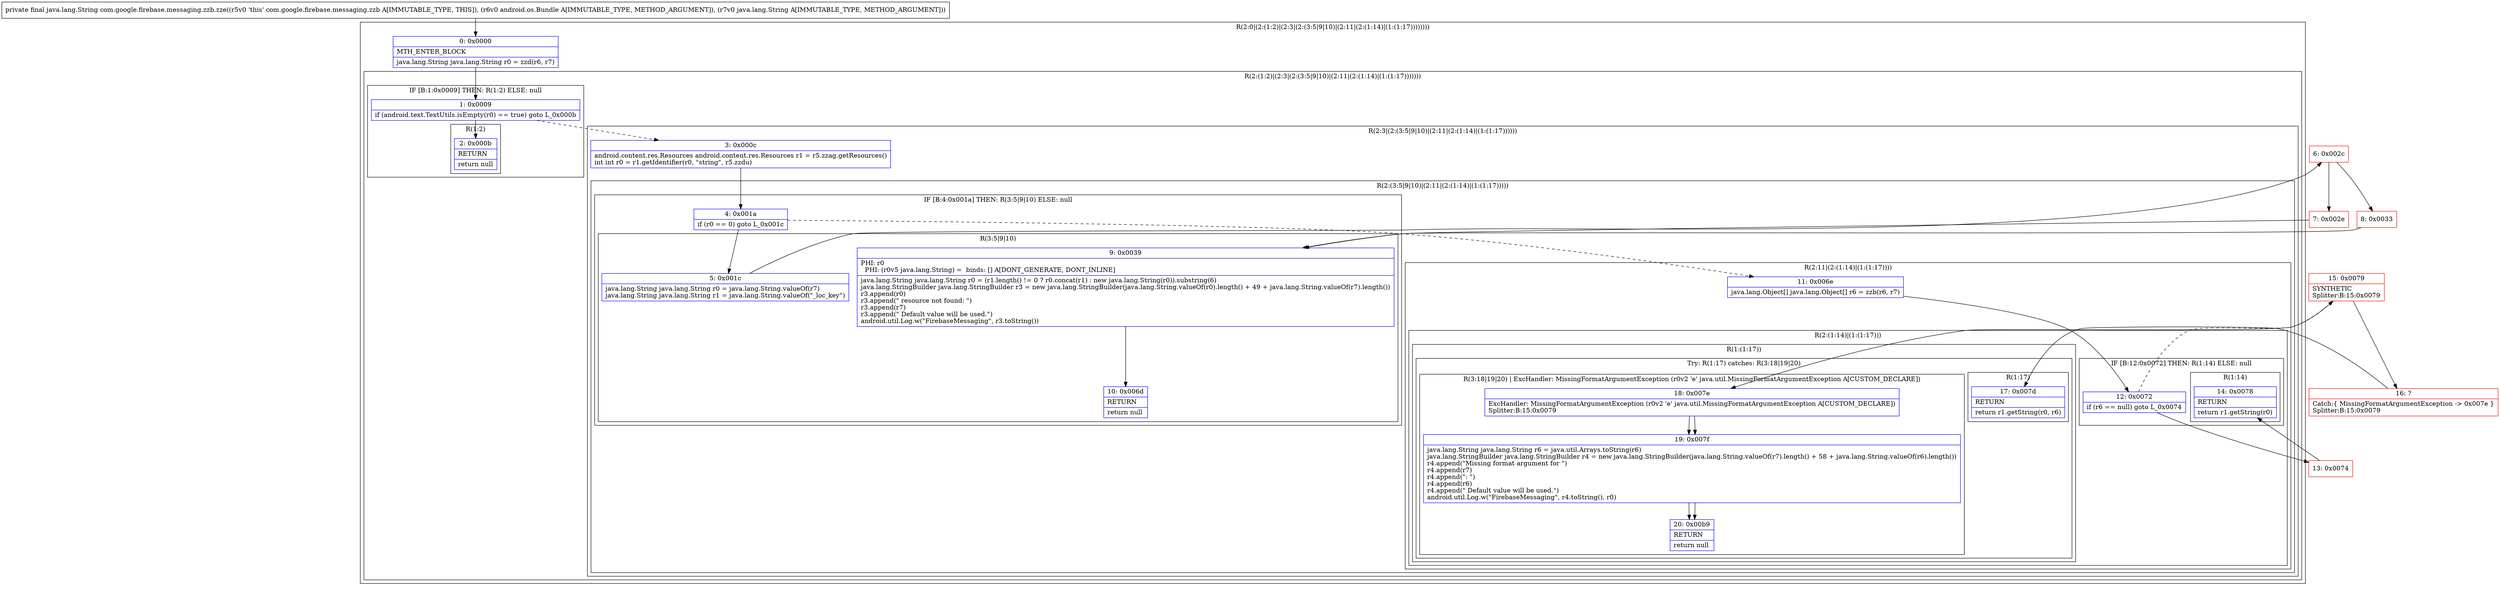 digraph "CFG forcom.google.firebase.messaging.zzb.zze(Landroid\/os\/Bundle;Ljava\/lang\/String;)Ljava\/lang\/String;" {
subgraph cluster_Region_1318092939 {
label = "R(2:0|(2:(1:2)|(2:3|(2:(3:5|9|10)|(2:11|(2:(1:14)|(1:(1:17))))))))";
node [shape=record,color=blue];
Node_0 [shape=record,label="{0\:\ 0x0000|MTH_ENTER_BLOCK\l|java.lang.String java.lang.String r0 = zzd(r6, r7)\l}"];
subgraph cluster_Region_429476147 {
label = "R(2:(1:2)|(2:3|(2:(3:5|9|10)|(2:11|(2:(1:14)|(1:(1:17)))))))";
node [shape=record,color=blue];
subgraph cluster_IfRegion_1801117299 {
label = "IF [B:1:0x0009] THEN: R(1:2) ELSE: null";
node [shape=record,color=blue];
Node_1 [shape=record,label="{1\:\ 0x0009|if (android.text.TextUtils.isEmpty(r0) == true) goto L_0x000b\l}"];
subgraph cluster_Region_1264948216 {
label = "R(1:2)";
node [shape=record,color=blue];
Node_2 [shape=record,label="{2\:\ 0x000b|RETURN\l|return null\l}"];
}
}
subgraph cluster_Region_450277414 {
label = "R(2:3|(2:(3:5|9|10)|(2:11|(2:(1:14)|(1:(1:17))))))";
node [shape=record,color=blue];
Node_3 [shape=record,label="{3\:\ 0x000c|android.content.res.Resources android.content.res.Resources r1 = r5.zzag.getResources()\lint int r0 = r1.getIdentifier(r0, \"string\", r5.zzdu)\l}"];
subgraph cluster_Region_482509309 {
label = "R(2:(3:5|9|10)|(2:11|(2:(1:14)|(1:(1:17)))))";
node [shape=record,color=blue];
subgraph cluster_IfRegion_737830950 {
label = "IF [B:4:0x001a] THEN: R(3:5|9|10) ELSE: null";
node [shape=record,color=blue];
Node_4 [shape=record,label="{4\:\ 0x001a|if (r0 == 0) goto L_0x001c\l}"];
subgraph cluster_Region_1150900975 {
label = "R(3:5|9|10)";
node [shape=record,color=blue];
Node_5 [shape=record,label="{5\:\ 0x001c|java.lang.String java.lang.String r0 = java.lang.String.valueOf(r7)\ljava.lang.String java.lang.String r1 = java.lang.String.valueOf(\"_loc_key\")\l}"];
Node_9 [shape=record,label="{9\:\ 0x0039|PHI: r0 \l  PHI: (r0v5 java.lang.String) =  binds: [] A[DONT_GENERATE, DONT_INLINE]\l|java.lang.String java.lang.String r0 = (r1.length() != 0 ? r0.concat(r1) : new java.lang.String(r0)).substring(6)\ljava.lang.StringBuilder java.lang.StringBuilder r3 = new java.lang.StringBuilder(java.lang.String.valueOf(r0).length() + 49 + java.lang.String.valueOf(r7).length())\lr3.append(r0)\lr3.append(\" resource not found: \")\lr3.append(r7)\lr3.append(\" Default value will be used.\")\landroid.util.Log.w(\"FirebaseMessaging\", r3.toString())\l}"];
Node_10 [shape=record,label="{10\:\ 0x006d|RETURN\l|return null\l}"];
}
}
subgraph cluster_Region_75672319 {
label = "R(2:11|(2:(1:14)|(1:(1:17))))";
node [shape=record,color=blue];
Node_11 [shape=record,label="{11\:\ 0x006e|java.lang.Object[] java.lang.Object[] r6 = zzb(r6, r7)\l}"];
subgraph cluster_Region_1872868183 {
label = "R(2:(1:14)|(1:(1:17)))";
node [shape=record,color=blue];
subgraph cluster_IfRegion_1584922734 {
label = "IF [B:12:0x0072] THEN: R(1:14) ELSE: null";
node [shape=record,color=blue];
Node_12 [shape=record,label="{12\:\ 0x0072|if (r6 == null) goto L_0x0074\l}"];
subgraph cluster_Region_1555087899 {
label = "R(1:14)";
node [shape=record,color=blue];
Node_14 [shape=record,label="{14\:\ 0x0078|RETURN\l|return r1.getString(r0)\l}"];
}
}
subgraph cluster_Region_1017294657 {
label = "R(1:(1:17))";
node [shape=record,color=blue];
subgraph cluster_TryCatchRegion_1539244414 {
label = "Try: R(1:17) catches: R(3:18|19|20)";
node [shape=record,color=blue];
subgraph cluster_Region_376346078 {
label = "R(1:17)";
node [shape=record,color=blue];
Node_17 [shape=record,label="{17\:\ 0x007d|RETURN\l|return r1.getString(r0, r6)\l}"];
}
subgraph cluster_Region_1012579866 {
label = "R(3:18|19|20) | ExcHandler: MissingFormatArgumentException (r0v2 'e' java.util.MissingFormatArgumentException A[CUSTOM_DECLARE])\l";
node [shape=record,color=blue];
Node_18 [shape=record,label="{18\:\ 0x007e|ExcHandler: MissingFormatArgumentException (r0v2 'e' java.util.MissingFormatArgumentException A[CUSTOM_DECLARE])\lSplitter:B:15:0x0079\l}"];
Node_19 [shape=record,label="{19\:\ 0x007f|java.lang.String java.lang.String r6 = java.util.Arrays.toString(r6)\ljava.lang.StringBuilder java.lang.StringBuilder r4 = new java.lang.StringBuilder(java.lang.String.valueOf(r7).length() + 58 + java.lang.String.valueOf(r6).length())\lr4.append(\"Missing format argument for \")\lr4.append(r7)\lr4.append(\": \")\lr4.append(r6)\lr4.append(\" Default value will be used.\")\landroid.util.Log.w(\"FirebaseMessaging\", r4.toString(), r0)\l}"];
Node_20 [shape=record,label="{20\:\ 0x00b9|RETURN\l|return null\l}"];
}
}
}
}
}
}
}
}
}
subgraph cluster_Region_1012579866 {
label = "R(3:18|19|20) | ExcHandler: MissingFormatArgumentException (r0v2 'e' java.util.MissingFormatArgumentException A[CUSTOM_DECLARE])\l";
node [shape=record,color=blue];
Node_18 [shape=record,label="{18\:\ 0x007e|ExcHandler: MissingFormatArgumentException (r0v2 'e' java.util.MissingFormatArgumentException A[CUSTOM_DECLARE])\lSplitter:B:15:0x0079\l}"];
Node_19 [shape=record,label="{19\:\ 0x007f|java.lang.String java.lang.String r6 = java.util.Arrays.toString(r6)\ljava.lang.StringBuilder java.lang.StringBuilder r4 = new java.lang.StringBuilder(java.lang.String.valueOf(r7).length() + 58 + java.lang.String.valueOf(r6).length())\lr4.append(\"Missing format argument for \")\lr4.append(r7)\lr4.append(\": \")\lr4.append(r6)\lr4.append(\" Default value will be used.\")\landroid.util.Log.w(\"FirebaseMessaging\", r4.toString(), r0)\l}"];
Node_20 [shape=record,label="{20\:\ 0x00b9|RETURN\l|return null\l}"];
}
Node_6 [shape=record,color=red,label="{6\:\ 0x002c}"];
Node_7 [shape=record,color=red,label="{7\:\ 0x002e}"];
Node_8 [shape=record,color=red,label="{8\:\ 0x0033}"];
Node_13 [shape=record,color=red,label="{13\:\ 0x0074}"];
Node_15 [shape=record,color=red,label="{15\:\ 0x0079|SYNTHETIC\lSplitter:B:15:0x0079\l}"];
Node_16 [shape=record,color=red,label="{16\:\ ?|Catch:\{ MissingFormatArgumentException \-\> 0x007e \}\lSplitter:B:15:0x0079\l}"];
MethodNode[shape=record,label="{private final java.lang.String com.google.firebase.messaging.zzb.zze((r5v0 'this' com.google.firebase.messaging.zzb A[IMMUTABLE_TYPE, THIS]), (r6v0 android.os.Bundle A[IMMUTABLE_TYPE, METHOD_ARGUMENT]), (r7v0 java.lang.String A[IMMUTABLE_TYPE, METHOD_ARGUMENT])) }"];
MethodNode -> Node_0;
Node_0 -> Node_1;
Node_1 -> Node_2;
Node_1 -> Node_3[style=dashed];
Node_3 -> Node_4;
Node_4 -> Node_5;
Node_4 -> Node_11[style=dashed];
Node_5 -> Node_6;
Node_9 -> Node_10;
Node_11 -> Node_12;
Node_12 -> Node_13;
Node_12 -> Node_15[style=dashed];
Node_18 -> Node_19;
Node_19 -> Node_20;
Node_18 -> Node_19;
Node_19 -> Node_20;
Node_6 -> Node_7;
Node_6 -> Node_8;
Node_7 -> Node_9;
Node_8 -> Node_9;
Node_13 -> Node_14;
Node_15 -> Node_16;
Node_15 -> Node_18;
Node_16 -> Node_17;
}

